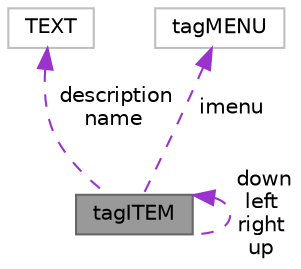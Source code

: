 digraph "tagITEM"
{
 // LATEX_PDF_SIZE
  bgcolor="transparent";
  edge [fontname=Helvetica,fontsize=10,labelfontname=Helvetica,labelfontsize=10];
  node [fontname=Helvetica,fontsize=10,shape=box,height=0.2,width=0.4];
  Node1 [label="tagITEM",height=0.2,width=0.4,color="gray40", fillcolor="grey60", style="filled", fontcolor="black",tooltip=" "];
  Node2 -> Node1 [dir="back",color="darkorchid3",style="dashed",label=" description\nname" ];
  Node2 [label="TEXT",height=0.2,width=0.4,color="grey75", fillcolor="white", style="filled",URL="$struct_t_e_x_t.html",tooltip=" "];
  Node3 -> Node1 [dir="back",color="darkorchid3",style="dashed",label=" imenu" ];
  Node3 [label="tagMENU",height=0.2,width=0.4,color="grey75", fillcolor="white", style="filled",URL="$structtag_m_e_n_u.html",tooltip=" "];
  Node1 -> Node1 [dir="back",color="darkorchid3",style="dashed",label=" down\nleft\nright\nup" ];
}

